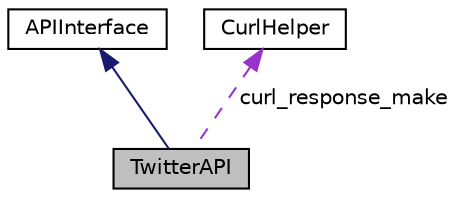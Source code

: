 digraph "TwitterAPI"
{
 // LATEX_PDF_SIZE
  edge [fontname="Helvetica",fontsize="10",labelfontname="Helvetica",labelfontsize="10"];
  node [fontname="Helvetica",fontsize="10",shape=record];
  Node1 [label="TwitterAPI",height=0.2,width=0.4,color="black", fillcolor="grey75", style="filled", fontcolor="black",tooltip="Class used to interface with Twitter API Class performs Twitter API authentication using a refresh to..."];
  Node2 -> Node1 [dir="back",color="midnightblue",fontsize="10",style="solid",fontname="Helvetica"];
  Node2 [label="APIInterface",height=0.2,width=0.4,color="black", fillcolor="white", style="filled",URL="$classAPIInterface.html",tooltip="Interface to define general API object Different types of API objects implement interface (evident by..."];
  Node3 -> Node1 [dir="back",color="darkorchid3",fontsize="10",style="dashed",label=" curl_response_make" ,fontname="Helvetica"];
  Node3 [label="CurlHelper",height=0.2,width=0.4,color="black", fillcolor="white", style="filled",URL="$classCurlHelper.html",tooltip="Helper class to set up and perform HTTP request using cURL Helper class handles header,..."];
}
